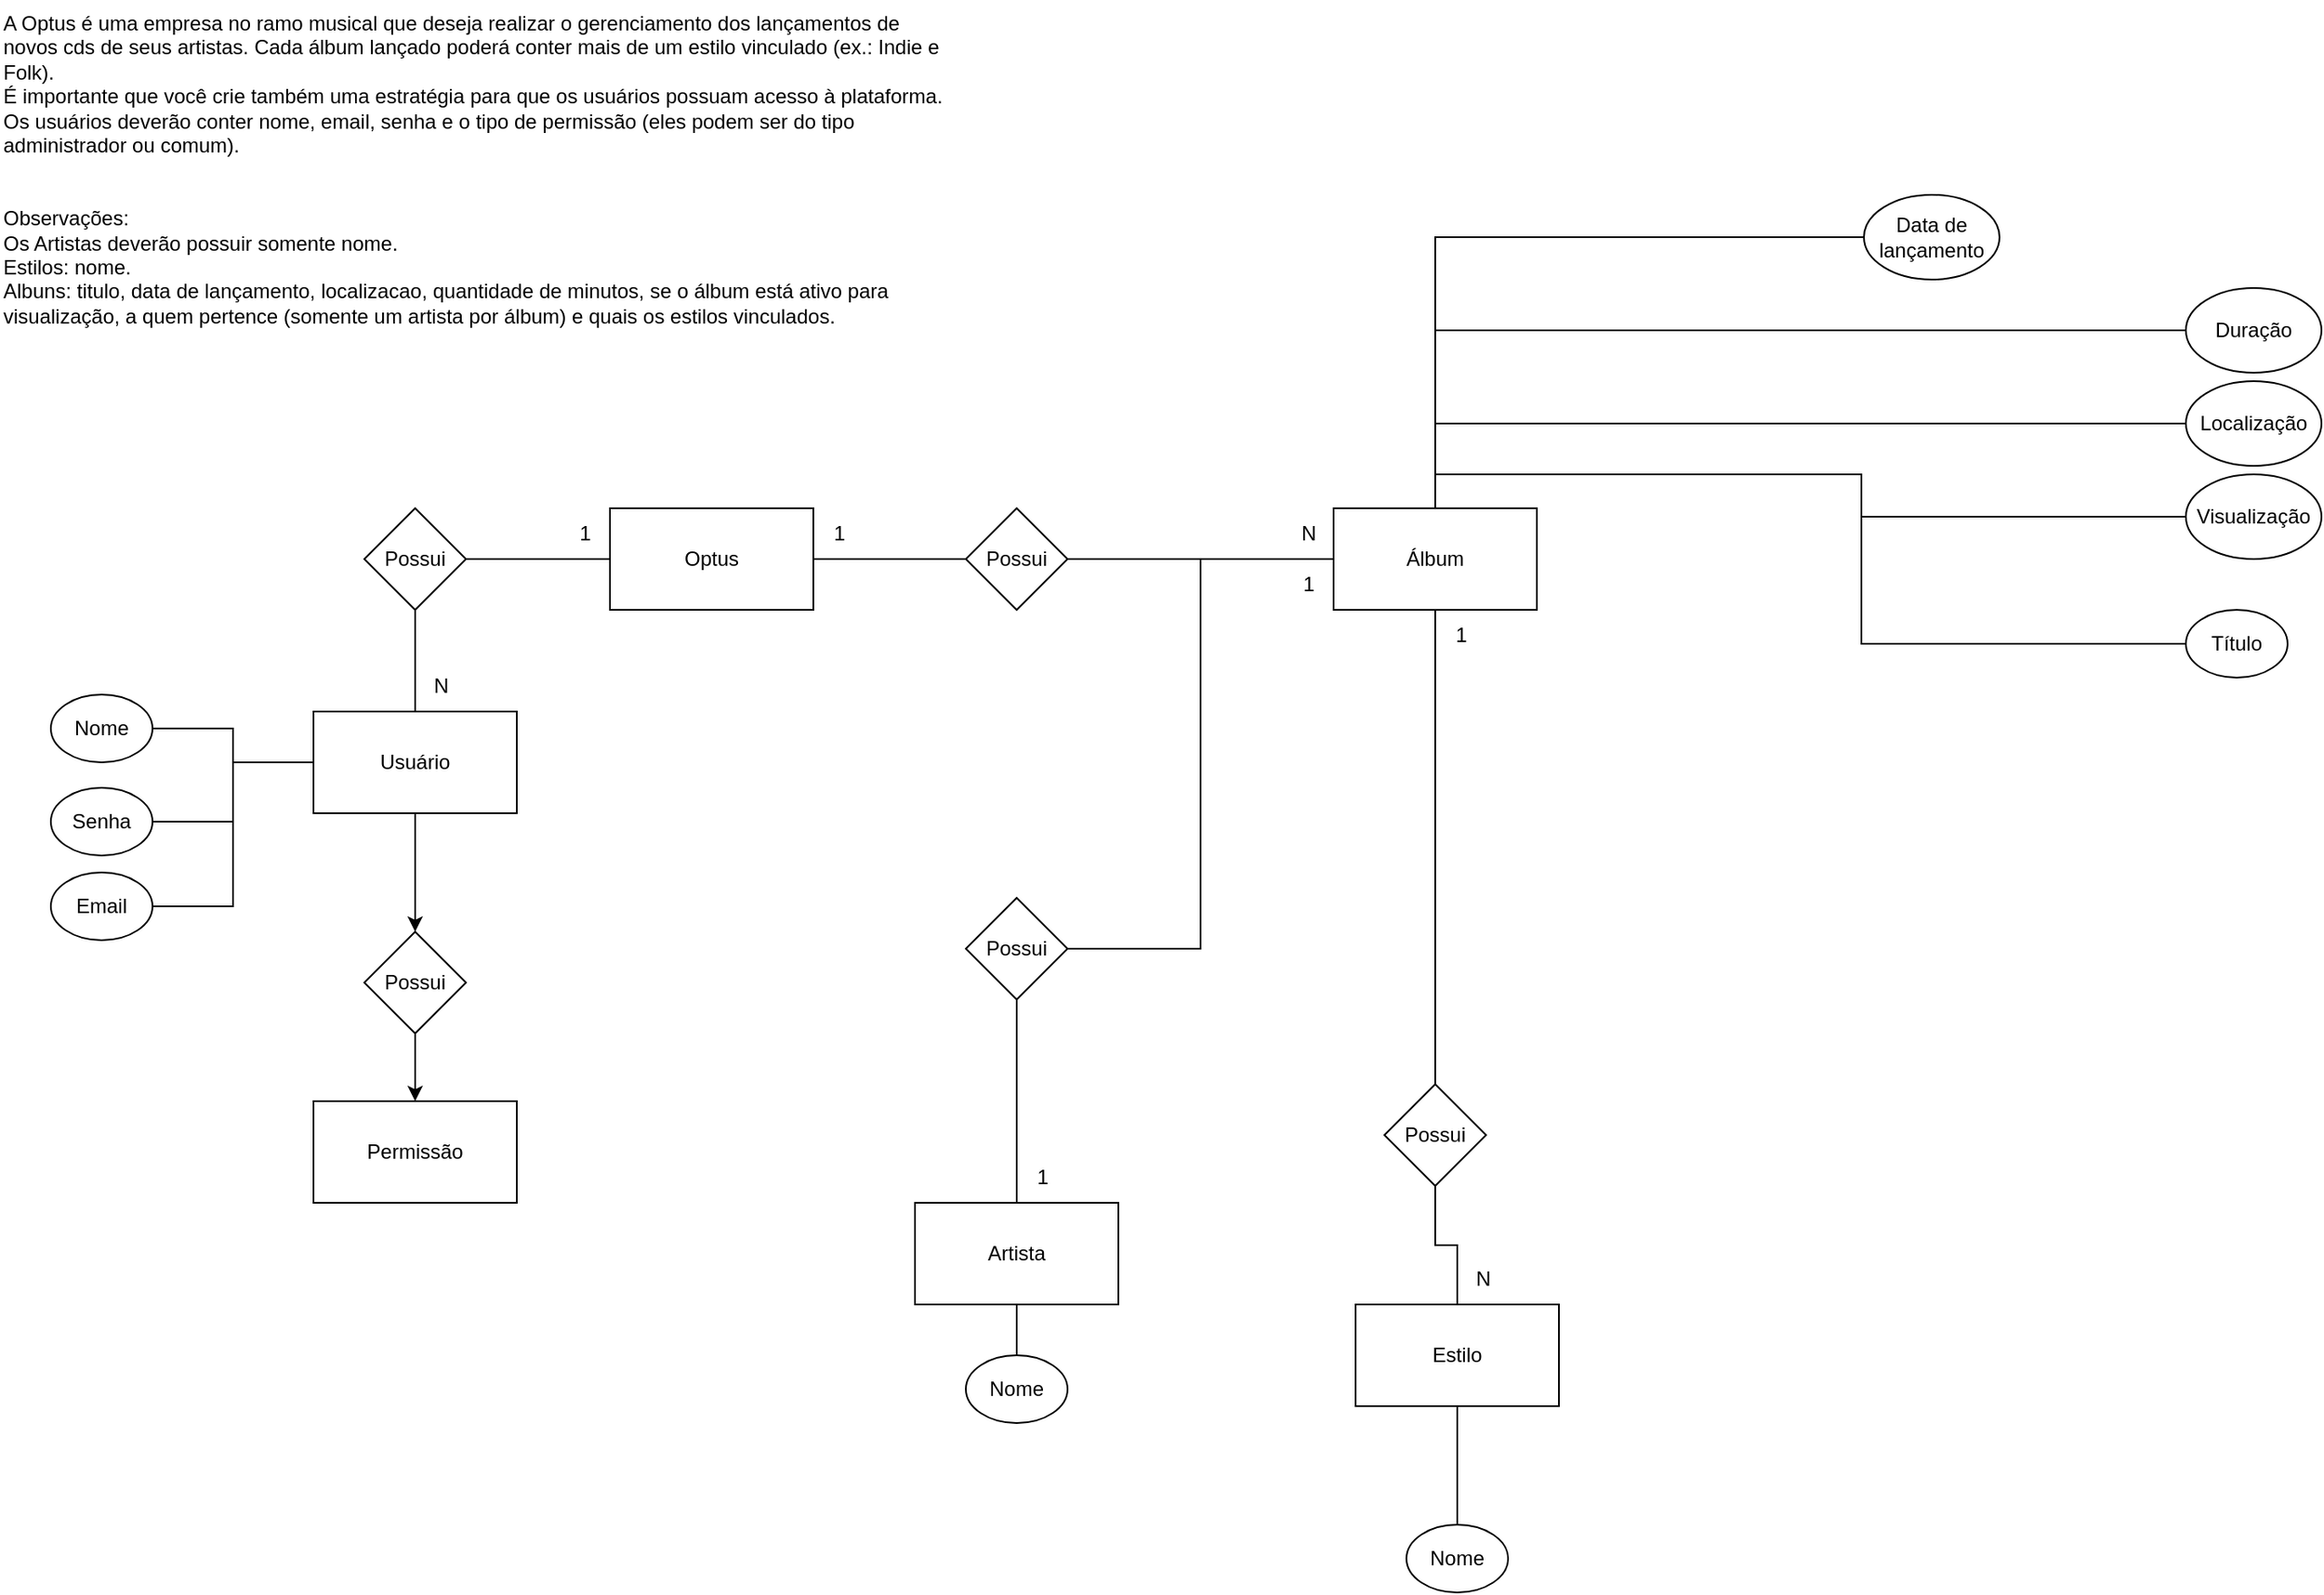 <mxfile version="21.6.5" type="device">
  <diagram name="Página-1" id="tOVVE7xdU9Jhhgp8bFgQ">
    <mxGraphModel dx="1229" dy="694" grid="1" gridSize="10" guides="1" tooltips="1" connect="1" arrows="1" fold="1" page="1" pageScale="1" pageWidth="827" pageHeight="1169" math="0" shadow="0">
      <root>
        <mxCell id="0" />
        <mxCell id="1" parent="0" />
        <mxCell id="SXM_5NA1zc77eKbPRWa6-1" value="A Optus é uma empresa no ramo musical que deseja realizar o gerenciamento dos lançamentos de novos cds de seus artistas. Cada álbum lançado poderá conter mais de um estilo vinculado (ex.: Indie e Folk).&#xa;É importante que você crie também uma estratégia para que os usuários possuam acesso à plataforma.&#xa;Os usuários deverão conter nome, email, senha e o tipo de permissão (eles podem ser do tipo administrador ou comum).&#xa;&#xa;&#xa;Observações:&#xa;Os Artistas deverão possuir somente nome.&#xa;Estilos: nome.&#xa;Albuns: titulo, data de lançamento, localizacao, quantidade de minutos, se o álbum está ativo para visualização, a quem pertence (somente um artista por álbum) e quais os estilos vinculados." style="text;whiteSpace=wrap;" parent="1" vertex="1">
          <mxGeometry x="40" y="40" width="560" height="230" as="geometry" />
        </mxCell>
        <mxCell id="SXM_5NA1zc77eKbPRWa6-7" style="edgeStyle=orthogonalEdgeStyle;rounded=0;orthogonalLoop=1;jettySize=auto;html=1;entryX=0;entryY=0.5;entryDx=0;entryDy=0;endArrow=none;endFill=0;" parent="1" source="SXM_5NA1zc77eKbPRWa6-2" target="SXM_5NA1zc77eKbPRWa6-6" edge="1">
          <mxGeometry relative="1" as="geometry" />
        </mxCell>
        <mxCell id="SXM_5NA1zc77eKbPRWa6-51" style="edgeStyle=orthogonalEdgeStyle;rounded=0;orthogonalLoop=1;jettySize=auto;html=1;entryX=1;entryY=0.5;entryDx=0;entryDy=0;endArrow=none;endFill=0;" parent="1" source="SXM_5NA1zc77eKbPRWa6-2" target="SXM_5NA1zc77eKbPRWa6-50" edge="1">
          <mxGeometry relative="1" as="geometry" />
        </mxCell>
        <mxCell id="SXM_5NA1zc77eKbPRWa6-2" value="&lt;font style=&quot;vertical-align: inherit;&quot;&gt;&lt;font style=&quot;vertical-align: inherit;&quot;&gt;Optus&lt;/font&gt;&lt;/font&gt;" style="rounded=0;whiteSpace=wrap;html=1;" parent="1" vertex="1">
          <mxGeometry x="400" y="340" width="120" height="60" as="geometry" />
        </mxCell>
        <mxCell id="SXM_5NA1zc77eKbPRWa6-3" value="&lt;font style=&quot;vertical-align: inherit;&quot;&gt;&lt;font style=&quot;vertical-align: inherit;&quot;&gt;Álbum&lt;/font&gt;&lt;/font&gt;" style="rounded=0;whiteSpace=wrap;html=1;" parent="1" vertex="1">
          <mxGeometry x="827" y="340" width="120" height="60" as="geometry" />
        </mxCell>
        <mxCell id="SXM_5NA1zc77eKbPRWa6-8" style="edgeStyle=orthogonalEdgeStyle;rounded=0;orthogonalLoop=1;jettySize=auto;html=1;entryX=0;entryY=0.5;entryDx=0;entryDy=0;endArrow=none;endFill=0;" parent="1" source="SXM_5NA1zc77eKbPRWa6-6" target="SXM_5NA1zc77eKbPRWa6-3" edge="1">
          <mxGeometry relative="1" as="geometry" />
        </mxCell>
        <mxCell id="SXM_5NA1zc77eKbPRWa6-6" value="Possui" style="rhombus;whiteSpace=wrap;html=1;" parent="1" vertex="1">
          <mxGeometry x="610" y="340" width="60" height="60" as="geometry" />
        </mxCell>
        <mxCell id="SXM_5NA1zc77eKbPRWa6-52" style="edgeStyle=orthogonalEdgeStyle;rounded=0;orthogonalLoop=1;jettySize=auto;html=1;entryX=0.5;entryY=1;entryDx=0;entryDy=0;endArrow=none;endFill=0;" parent="1" source="SXM_5NA1zc77eKbPRWa6-9" target="SXM_5NA1zc77eKbPRWa6-50" edge="1">
          <mxGeometry relative="1" as="geometry" />
        </mxCell>
        <mxCell id="6a7JMnb69LPVCrd-mZq4-3" style="edgeStyle=orthogonalEdgeStyle;rounded=0;orthogonalLoop=1;jettySize=auto;html=1;entryX=0.5;entryY=0;entryDx=0;entryDy=0;" edge="1" parent="1" source="SXM_5NA1zc77eKbPRWa6-9" target="6a7JMnb69LPVCrd-mZq4-1">
          <mxGeometry relative="1" as="geometry" />
        </mxCell>
        <mxCell id="6a7JMnb69LPVCrd-mZq4-5" style="edgeStyle=orthogonalEdgeStyle;rounded=0;orthogonalLoop=1;jettySize=auto;html=1;entryX=1;entryY=0.5;entryDx=0;entryDy=0;endArrow=none;endFill=0;" edge="1" parent="1" source="SXM_5NA1zc77eKbPRWa6-9" target="SXM_5NA1zc77eKbPRWa6-12">
          <mxGeometry relative="1" as="geometry" />
        </mxCell>
        <mxCell id="6a7JMnb69LPVCrd-mZq4-6" style="edgeStyle=orthogonalEdgeStyle;rounded=0;orthogonalLoop=1;jettySize=auto;html=1;entryX=1;entryY=0.5;entryDx=0;entryDy=0;endArrow=none;endFill=0;" edge="1" parent="1" source="SXM_5NA1zc77eKbPRWa6-9" target="SXM_5NA1zc77eKbPRWa6-11">
          <mxGeometry relative="1" as="geometry" />
        </mxCell>
        <mxCell id="SXM_5NA1zc77eKbPRWa6-9" value="&lt;font style=&quot;vertical-align: inherit;&quot;&gt;&lt;font style=&quot;vertical-align: inherit;&quot;&gt;Usuário&lt;/font&gt;&lt;/font&gt;" style="rounded=0;whiteSpace=wrap;html=1;" parent="1" vertex="1">
          <mxGeometry x="225" y="460" width="120" height="60" as="geometry" />
        </mxCell>
        <mxCell id="SXM_5NA1zc77eKbPRWa6-15" value="" style="edgeStyle=orthogonalEdgeStyle;rounded=0;orthogonalLoop=1;jettySize=auto;html=1;endArrow=none;endFill=0;" parent="1" source="SXM_5NA1zc77eKbPRWa6-10" target="SXM_5NA1zc77eKbPRWa6-9" edge="1">
          <mxGeometry relative="1" as="geometry" />
        </mxCell>
        <mxCell id="SXM_5NA1zc77eKbPRWa6-10" value="&lt;font style=&quot;vertical-align: inherit;&quot;&gt;&lt;font style=&quot;vertical-align: inherit;&quot;&gt;&lt;font style=&quot;vertical-align: inherit;&quot;&gt;&lt;font style=&quot;vertical-align: inherit;&quot;&gt;Nome&lt;/font&gt;&lt;/font&gt;&lt;/font&gt;&lt;/font&gt;" style="ellipse;whiteSpace=wrap;html=1;" parent="1" vertex="1">
          <mxGeometry x="70" y="450" width="60" height="40" as="geometry" />
        </mxCell>
        <mxCell id="SXM_5NA1zc77eKbPRWa6-11" value="&lt;font style=&quot;vertical-align: inherit;&quot;&gt;&lt;font style=&quot;vertical-align: inherit;&quot;&gt;&lt;font style=&quot;vertical-align: inherit;&quot;&gt;&lt;font style=&quot;vertical-align: inherit;&quot;&gt;&lt;font style=&quot;vertical-align: inherit;&quot;&gt;&lt;font style=&quot;vertical-align: inherit;&quot;&gt;Email&lt;/font&gt;&lt;/font&gt;&lt;/font&gt;&lt;/font&gt;&lt;/font&gt;&lt;/font&gt;" style="ellipse;whiteSpace=wrap;html=1;" parent="1" vertex="1">
          <mxGeometry x="70" y="555" width="60" height="40" as="geometry" />
        </mxCell>
        <mxCell id="SXM_5NA1zc77eKbPRWa6-12" value="&lt;font style=&quot;vertical-align: inherit;&quot;&gt;&lt;font style=&quot;vertical-align: inherit;&quot;&gt;&lt;font style=&quot;vertical-align: inherit;&quot;&gt;&lt;font style=&quot;vertical-align: inherit;&quot;&gt;&lt;font style=&quot;vertical-align: inherit;&quot;&gt;&lt;font style=&quot;vertical-align: inherit;&quot;&gt;Senha&lt;/font&gt;&lt;/font&gt;&lt;/font&gt;&lt;/font&gt;&lt;/font&gt;&lt;/font&gt;" style="ellipse;whiteSpace=wrap;html=1;" parent="1" vertex="1">
          <mxGeometry x="70" y="505" width="60" height="40" as="geometry" />
        </mxCell>
        <mxCell id="SXM_5NA1zc77eKbPRWa6-40" style="edgeStyle=orthogonalEdgeStyle;rounded=0;orthogonalLoop=1;jettySize=auto;html=1;entryX=0.5;entryY=1;entryDx=0;entryDy=0;endArrow=none;endFill=0;" parent="1" source="SXM_5NA1zc77eKbPRWa6-19" target="SXM_5NA1zc77eKbPRWa6-38" edge="1">
          <mxGeometry relative="1" as="geometry" />
        </mxCell>
        <mxCell id="SXM_5NA1zc77eKbPRWa6-19" value="&lt;font style=&quot;vertical-align: inherit;&quot;&gt;&lt;font style=&quot;vertical-align: inherit;&quot;&gt;&lt;font style=&quot;vertical-align: inherit;&quot;&gt;&lt;font style=&quot;vertical-align: inherit;&quot;&gt;Artista&lt;/font&gt;&lt;/font&gt;&lt;/font&gt;&lt;/font&gt;" style="rounded=0;whiteSpace=wrap;html=1;" parent="1" vertex="1">
          <mxGeometry x="580" y="750" width="120" height="60" as="geometry" />
        </mxCell>
        <mxCell id="SXM_5NA1zc77eKbPRWa6-21" style="edgeStyle=orthogonalEdgeStyle;rounded=0;orthogonalLoop=1;jettySize=auto;html=1;entryX=0.5;entryY=1;entryDx=0;entryDy=0;endArrow=none;endFill=0;" parent="1" source="SXM_5NA1zc77eKbPRWa6-20" target="SXM_5NA1zc77eKbPRWa6-19" edge="1">
          <mxGeometry relative="1" as="geometry" />
        </mxCell>
        <mxCell id="SXM_5NA1zc77eKbPRWa6-20" value="&lt;font style=&quot;vertical-align: inherit;&quot;&gt;&lt;font style=&quot;vertical-align: inherit;&quot;&gt;&lt;font style=&quot;vertical-align: inherit;&quot;&gt;&lt;font style=&quot;vertical-align: inherit;&quot;&gt;Nome&lt;/font&gt;&lt;/font&gt;&lt;/font&gt;&lt;/font&gt;" style="ellipse;whiteSpace=wrap;html=1;" parent="1" vertex="1">
          <mxGeometry x="610" y="840" width="60" height="40" as="geometry" />
        </mxCell>
        <mxCell id="SXM_5NA1zc77eKbPRWa6-22" value="&lt;font style=&quot;vertical-align: inherit;&quot;&gt;&lt;font style=&quot;vertical-align: inherit;&quot;&gt;&lt;font style=&quot;vertical-align: inherit;&quot;&gt;&lt;font style=&quot;vertical-align: inherit;&quot;&gt;Estilo&lt;/font&gt;&lt;/font&gt;&lt;/font&gt;&lt;/font&gt;" style="rounded=0;whiteSpace=wrap;html=1;" parent="1" vertex="1">
          <mxGeometry x="840" y="810" width="120" height="60" as="geometry" />
        </mxCell>
        <mxCell id="SXM_5NA1zc77eKbPRWa6-24" style="edgeStyle=orthogonalEdgeStyle;rounded=0;orthogonalLoop=1;jettySize=auto;html=1;entryX=0.5;entryY=1;entryDx=0;entryDy=0;endArrow=none;endFill=0;" parent="1" source="SXM_5NA1zc77eKbPRWa6-23" target="SXM_5NA1zc77eKbPRWa6-22" edge="1">
          <mxGeometry relative="1" as="geometry" />
        </mxCell>
        <mxCell id="SXM_5NA1zc77eKbPRWa6-23" value="&lt;font style=&quot;vertical-align: inherit;&quot;&gt;&lt;font style=&quot;vertical-align: inherit;&quot;&gt;&lt;font style=&quot;vertical-align: inherit;&quot;&gt;&lt;font style=&quot;vertical-align: inherit;&quot;&gt;Nome&lt;/font&gt;&lt;/font&gt;&lt;/font&gt;&lt;/font&gt;" style="ellipse;whiteSpace=wrap;html=1;" parent="1" vertex="1">
          <mxGeometry x="870" y="940" width="60" height="40" as="geometry" />
        </mxCell>
        <mxCell id="SXM_5NA1zc77eKbPRWa6-33" style="edgeStyle=orthogonalEdgeStyle;rounded=0;orthogonalLoop=1;jettySize=auto;html=1;entryX=0.5;entryY=0;entryDx=0;entryDy=0;endArrow=none;endFill=0;" parent="1" source="SXM_5NA1zc77eKbPRWa6-27" target="SXM_5NA1zc77eKbPRWa6-3" edge="1">
          <mxGeometry relative="1" as="geometry" />
        </mxCell>
        <mxCell id="SXM_5NA1zc77eKbPRWa6-27" value="&lt;font style=&quot;vertical-align: inherit;&quot;&gt;&lt;font style=&quot;vertical-align: inherit;&quot;&gt;&lt;font style=&quot;vertical-align: inherit;&quot;&gt;&lt;font style=&quot;vertical-align: inherit;&quot;&gt;Título&lt;/font&gt;&lt;/font&gt;&lt;/font&gt;&lt;/font&gt;" style="ellipse;whiteSpace=wrap;html=1;" parent="1" vertex="1">
          <mxGeometry x="1330" y="400" width="60" height="40" as="geometry" />
        </mxCell>
        <mxCell id="SXM_5NA1zc77eKbPRWa6-32" style="edgeStyle=orthogonalEdgeStyle;rounded=0;orthogonalLoop=1;jettySize=auto;html=1;entryX=0.5;entryY=0;entryDx=0;entryDy=0;endArrow=none;endFill=0;" parent="1" source="SXM_5NA1zc77eKbPRWa6-28" target="SXM_5NA1zc77eKbPRWa6-3" edge="1">
          <mxGeometry relative="1" as="geometry" />
        </mxCell>
        <mxCell id="SXM_5NA1zc77eKbPRWa6-28" value="&lt;font style=&quot;vertical-align: inherit;&quot;&gt;&lt;font style=&quot;vertical-align: inherit;&quot;&gt;&lt;font style=&quot;vertical-align: inherit;&quot;&gt;&lt;font style=&quot;vertical-align: inherit;&quot;&gt;Data de lançamento&lt;/font&gt;&lt;/font&gt;&lt;/font&gt;&lt;/font&gt;" style="ellipse;whiteSpace=wrap;html=1;" parent="1" vertex="1">
          <mxGeometry x="1140" y="155" width="80" height="50" as="geometry" />
        </mxCell>
        <mxCell id="SXM_5NA1zc77eKbPRWa6-34" style="edgeStyle=orthogonalEdgeStyle;rounded=0;orthogonalLoop=1;jettySize=auto;html=1;entryX=0.5;entryY=0;entryDx=0;entryDy=0;endArrow=none;endFill=0;" parent="1" source="SXM_5NA1zc77eKbPRWa6-29" target="SXM_5NA1zc77eKbPRWa6-3" edge="1">
          <mxGeometry relative="1" as="geometry" />
        </mxCell>
        <mxCell id="SXM_5NA1zc77eKbPRWa6-29" value="Localização" style="ellipse;whiteSpace=wrap;html=1;" parent="1" vertex="1">
          <mxGeometry x="1330" y="265" width="80" height="50" as="geometry" />
        </mxCell>
        <mxCell id="SXM_5NA1zc77eKbPRWa6-37" style="edgeStyle=orthogonalEdgeStyle;rounded=0;orthogonalLoop=1;jettySize=auto;html=1;entryX=0.5;entryY=0;entryDx=0;entryDy=0;endArrow=none;endFill=0;" parent="1" source="SXM_5NA1zc77eKbPRWa6-30" target="SXM_5NA1zc77eKbPRWa6-3" edge="1">
          <mxGeometry relative="1" as="geometry" />
        </mxCell>
        <mxCell id="SXM_5NA1zc77eKbPRWa6-30" value="&lt;font style=&quot;vertical-align: inherit;&quot;&gt;&lt;font style=&quot;vertical-align: inherit;&quot;&gt;&lt;font style=&quot;vertical-align: inherit;&quot;&gt;&lt;font style=&quot;vertical-align: inherit;&quot;&gt;Duração&lt;/font&gt;&lt;/font&gt;&lt;/font&gt;&lt;/font&gt;" style="ellipse;whiteSpace=wrap;html=1;" parent="1" vertex="1">
          <mxGeometry x="1330" y="210" width="80" height="50" as="geometry" />
        </mxCell>
        <mxCell id="SXM_5NA1zc77eKbPRWa6-35" style="edgeStyle=orthogonalEdgeStyle;rounded=0;orthogonalLoop=1;jettySize=auto;html=1;entryX=0.5;entryY=0;entryDx=0;entryDy=0;endArrow=none;endFill=0;" parent="1" source="SXM_5NA1zc77eKbPRWa6-31" target="SXM_5NA1zc77eKbPRWa6-3" edge="1">
          <mxGeometry relative="1" as="geometry" />
        </mxCell>
        <mxCell id="SXM_5NA1zc77eKbPRWa6-31" value="&lt;font style=&quot;vertical-align: inherit;&quot;&gt;&lt;font style=&quot;vertical-align: inherit;&quot;&gt;&lt;font style=&quot;vertical-align: inherit;&quot;&gt;&lt;font style=&quot;vertical-align: inherit;&quot;&gt;Visualização&lt;/font&gt;&lt;/font&gt;&lt;/font&gt;&lt;/font&gt;" style="ellipse;whiteSpace=wrap;html=1;" parent="1" vertex="1">
          <mxGeometry x="1330" y="320" width="80" height="50" as="geometry" />
        </mxCell>
        <mxCell id="SXM_5NA1zc77eKbPRWa6-39" style="edgeStyle=orthogonalEdgeStyle;rounded=0;orthogonalLoop=1;jettySize=auto;html=1;entryX=0;entryY=0.5;entryDx=0;entryDy=0;endArrow=none;endFill=0;" parent="1" source="SXM_5NA1zc77eKbPRWa6-38" target="SXM_5NA1zc77eKbPRWa6-3" edge="1">
          <mxGeometry relative="1" as="geometry" />
        </mxCell>
        <mxCell id="SXM_5NA1zc77eKbPRWa6-38" value="Possui" style="rhombus;whiteSpace=wrap;html=1;" parent="1" vertex="1">
          <mxGeometry x="610" y="570" width="60" height="60" as="geometry" />
        </mxCell>
        <mxCell id="SXM_5NA1zc77eKbPRWa6-41" value="1" style="text;html=1;align=center;verticalAlign=middle;resizable=0;points=[];autosize=1;strokeColor=none;fillColor=none;" parent="1" vertex="1">
          <mxGeometry x="370" y="340" width="30" height="30" as="geometry" />
        </mxCell>
        <mxCell id="SXM_5NA1zc77eKbPRWa6-42" value="1" style="text;html=1;align=center;verticalAlign=middle;resizable=0;points=[];autosize=1;strokeColor=none;fillColor=none;" parent="1" vertex="1">
          <mxGeometry x="887" y="400" width="30" height="30" as="geometry" />
        </mxCell>
        <mxCell id="SXM_5NA1zc77eKbPRWa6-47" style="edgeStyle=orthogonalEdgeStyle;rounded=0;orthogonalLoop=1;jettySize=auto;html=1;entryX=0.5;entryY=0;entryDx=0;entryDy=0;endArrow=none;endFill=0;" parent="1" source="SXM_5NA1zc77eKbPRWa6-43" target="SXM_5NA1zc77eKbPRWa6-22" edge="1">
          <mxGeometry relative="1" as="geometry" />
        </mxCell>
        <mxCell id="SXM_5NA1zc77eKbPRWa6-48" style="edgeStyle=orthogonalEdgeStyle;rounded=0;orthogonalLoop=1;jettySize=auto;html=1;entryX=0.5;entryY=1;entryDx=0;entryDy=0;endArrow=none;endFill=0;" parent="1" source="SXM_5NA1zc77eKbPRWa6-43" target="SXM_5NA1zc77eKbPRWa6-3" edge="1">
          <mxGeometry relative="1" as="geometry" />
        </mxCell>
        <mxCell id="SXM_5NA1zc77eKbPRWa6-43" value="Possui" style="rhombus;whiteSpace=wrap;html=1;" parent="1" vertex="1">
          <mxGeometry x="857" y="680" width="60" height="60" as="geometry" />
        </mxCell>
        <mxCell id="SXM_5NA1zc77eKbPRWa6-45" value="N" style="text;html=1;align=center;verticalAlign=middle;resizable=0;points=[];autosize=1;strokeColor=none;fillColor=none;" parent="1" vertex="1">
          <mxGeometry x="900" y="780" width="30" height="30" as="geometry" />
        </mxCell>
        <mxCell id="SXM_5NA1zc77eKbPRWa6-50" value="Possui" style="rhombus;whiteSpace=wrap;html=1;" parent="1" vertex="1">
          <mxGeometry x="255" y="340" width="60" height="60" as="geometry" />
        </mxCell>
        <mxCell id="SXM_5NA1zc77eKbPRWa6-53" value="N" style="text;html=1;align=center;verticalAlign=middle;resizable=0;points=[];autosize=1;strokeColor=none;fillColor=none;" parent="1" vertex="1">
          <mxGeometry x="285" y="430" width="30" height="30" as="geometry" />
        </mxCell>
        <mxCell id="SXM_5NA1zc77eKbPRWa6-54" value="1" style="text;html=1;align=center;verticalAlign=middle;resizable=0;points=[];autosize=1;strokeColor=none;fillColor=none;" parent="1" vertex="1">
          <mxGeometry x="520" y="340" width="30" height="30" as="geometry" />
        </mxCell>
        <mxCell id="SXM_5NA1zc77eKbPRWa6-55" value="N" style="text;html=1;align=center;verticalAlign=middle;resizable=0;points=[];autosize=1;strokeColor=none;fillColor=none;" parent="1" vertex="1">
          <mxGeometry x="797" y="340" width="30" height="30" as="geometry" />
        </mxCell>
        <mxCell id="SXM_5NA1zc77eKbPRWa6-56" value="1" style="text;html=1;align=center;verticalAlign=middle;resizable=0;points=[];autosize=1;strokeColor=none;fillColor=none;" parent="1" vertex="1">
          <mxGeometry x="640" y="720" width="30" height="30" as="geometry" />
        </mxCell>
        <mxCell id="SXM_5NA1zc77eKbPRWa6-58" value="1" style="text;html=1;align=center;verticalAlign=middle;resizable=0;points=[];autosize=1;strokeColor=none;fillColor=none;" parent="1" vertex="1">
          <mxGeometry x="797" y="370" width="30" height="30" as="geometry" />
        </mxCell>
        <mxCell id="6a7JMnb69LPVCrd-mZq4-4" style="edgeStyle=orthogonalEdgeStyle;rounded=0;orthogonalLoop=1;jettySize=auto;html=1;entryX=0.5;entryY=0;entryDx=0;entryDy=0;" edge="1" parent="1" source="6a7JMnb69LPVCrd-mZq4-1" target="6a7JMnb69LPVCrd-mZq4-2">
          <mxGeometry relative="1" as="geometry" />
        </mxCell>
        <mxCell id="6a7JMnb69LPVCrd-mZq4-1" value="Possui" style="rhombus;whiteSpace=wrap;html=1;" vertex="1" parent="1">
          <mxGeometry x="255" y="590" width="60" height="60" as="geometry" />
        </mxCell>
        <mxCell id="6a7JMnb69LPVCrd-mZq4-2" value="&lt;font style=&quot;vertical-align: inherit;&quot;&gt;&lt;font style=&quot;vertical-align: inherit;&quot;&gt;Permissão&lt;/font&gt;&lt;/font&gt;" style="rounded=0;whiteSpace=wrap;html=1;" vertex="1" parent="1">
          <mxGeometry x="225" y="690" width="120" height="60" as="geometry" />
        </mxCell>
      </root>
    </mxGraphModel>
  </diagram>
</mxfile>
